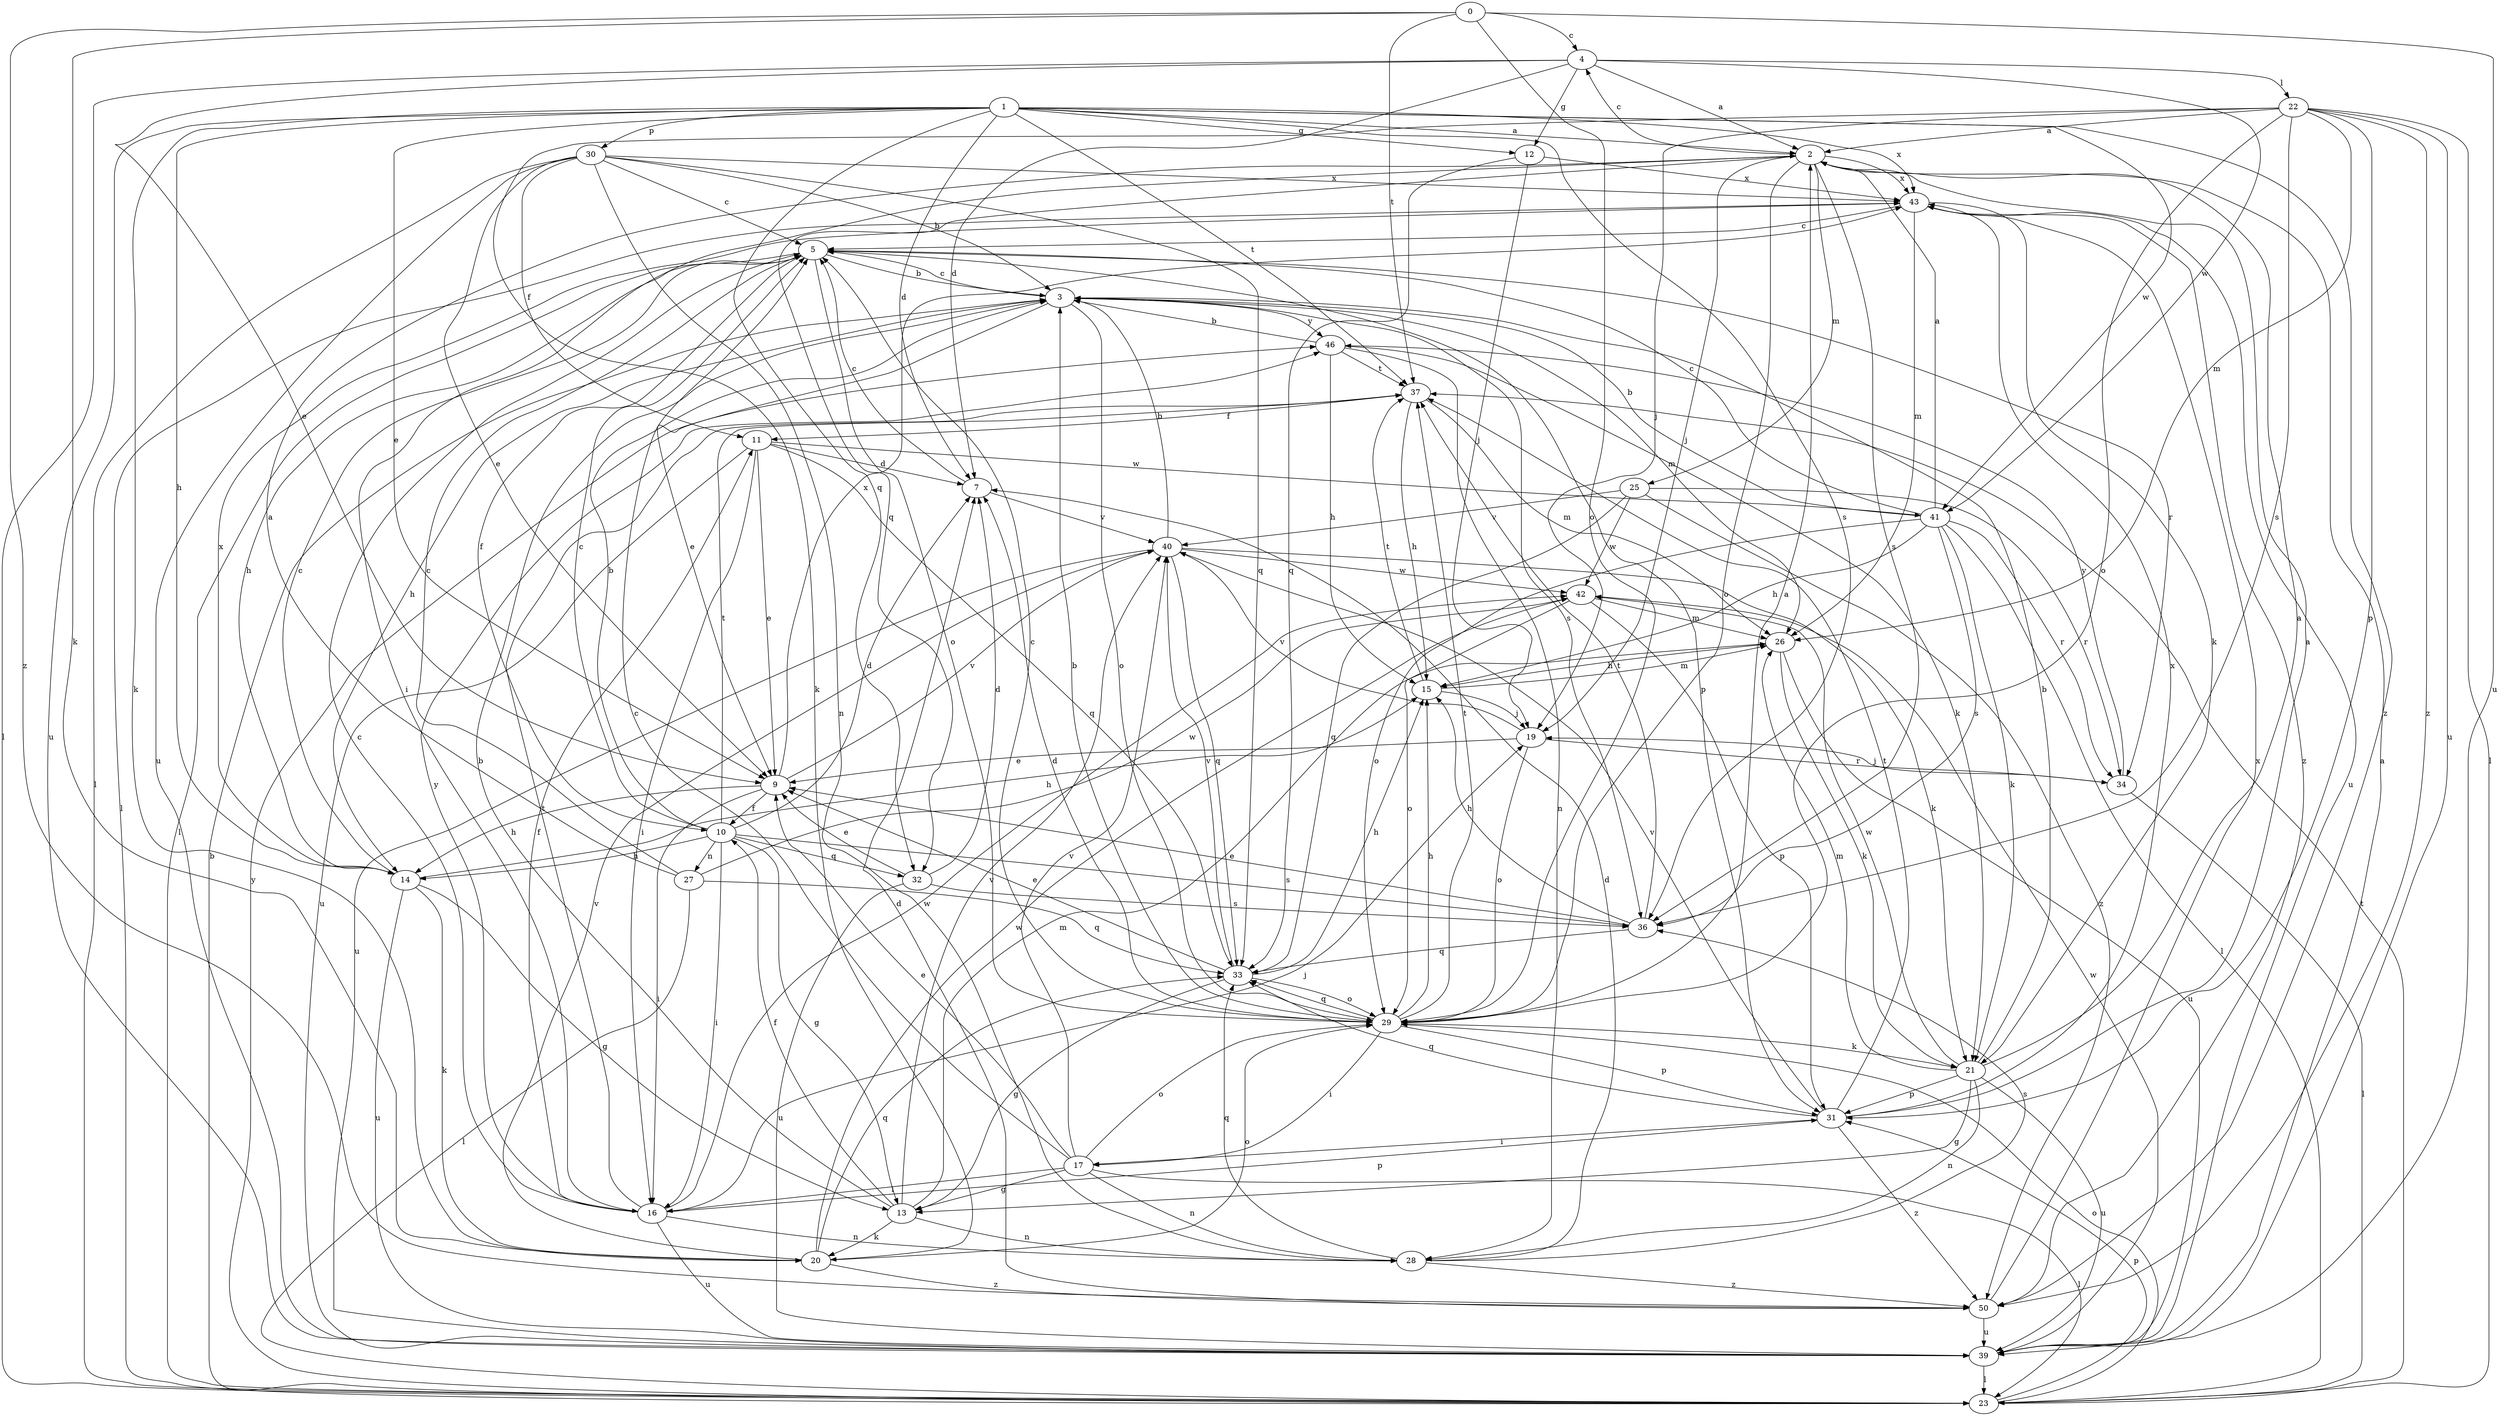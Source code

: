 strict digraph  {
0;
1;
2;
3;
4;
5;
7;
9;
10;
11;
12;
13;
14;
15;
16;
17;
19;
20;
21;
22;
23;
25;
26;
27;
28;
29;
30;
31;
32;
33;
34;
36;
37;
39;
40;
41;
42;
43;
46;
50;
0 -> 4  [label=c];
0 -> 20  [label=k];
0 -> 29  [label=o];
0 -> 37  [label=t];
0 -> 39  [label=u];
0 -> 50  [label=z];
1 -> 2  [label=a];
1 -> 7  [label=d];
1 -> 9  [label=e];
1 -> 12  [label=g];
1 -> 14  [label=h];
1 -> 20  [label=k];
1 -> 30  [label=p];
1 -> 32  [label=q];
1 -> 36  [label=s];
1 -> 37  [label=t];
1 -> 39  [label=u];
1 -> 41  [label=w];
1 -> 43  [label=x];
1 -> 50  [label=z];
2 -> 4  [label=c];
2 -> 16  [label=i];
2 -> 19  [label=j];
2 -> 25  [label=m];
2 -> 29  [label=o];
2 -> 32  [label=q];
2 -> 36  [label=s];
2 -> 43  [label=x];
3 -> 5  [label=c];
3 -> 9  [label=e];
3 -> 14  [label=h];
3 -> 26  [label=m];
3 -> 29  [label=o];
3 -> 36  [label=s];
3 -> 46  [label=y];
4 -> 2  [label=a];
4 -> 7  [label=d];
4 -> 9  [label=e];
4 -> 12  [label=g];
4 -> 22  [label=l];
4 -> 23  [label=l];
4 -> 41  [label=w];
5 -> 3  [label=b];
5 -> 10  [label=f];
5 -> 14  [label=h];
5 -> 23  [label=l];
5 -> 29  [label=o];
5 -> 31  [label=p];
5 -> 34  [label=r];
7 -> 5  [label=c];
7 -> 40  [label=v];
9 -> 10  [label=f];
9 -> 14  [label=h];
9 -> 16  [label=i];
9 -> 40  [label=v];
9 -> 43  [label=x];
10 -> 3  [label=b];
10 -> 5  [label=c];
10 -> 7  [label=d];
10 -> 13  [label=g];
10 -> 14  [label=h];
10 -> 16  [label=i];
10 -> 27  [label=n];
10 -> 32  [label=q];
10 -> 36  [label=s];
10 -> 37  [label=t];
11 -> 7  [label=d];
11 -> 9  [label=e];
11 -> 16  [label=i];
11 -> 33  [label=q];
11 -> 39  [label=u];
11 -> 41  [label=w];
12 -> 19  [label=j];
12 -> 33  [label=q];
12 -> 43  [label=x];
13 -> 3  [label=b];
13 -> 10  [label=f];
13 -> 20  [label=k];
13 -> 26  [label=m];
13 -> 28  [label=n];
13 -> 40  [label=v];
14 -> 5  [label=c];
14 -> 13  [label=g];
14 -> 15  [label=h];
14 -> 20  [label=k];
14 -> 39  [label=u];
14 -> 43  [label=x];
15 -> 19  [label=j];
15 -> 26  [label=m];
15 -> 37  [label=t];
16 -> 5  [label=c];
16 -> 11  [label=f];
16 -> 19  [label=j];
16 -> 28  [label=n];
16 -> 31  [label=p];
16 -> 37  [label=t];
16 -> 39  [label=u];
16 -> 42  [label=w];
16 -> 46  [label=y];
17 -> 5  [label=c];
17 -> 9  [label=e];
17 -> 13  [label=g];
17 -> 16  [label=i];
17 -> 23  [label=l];
17 -> 28  [label=n];
17 -> 29  [label=o];
17 -> 40  [label=v];
19 -> 9  [label=e];
19 -> 29  [label=o];
19 -> 34  [label=r];
19 -> 40  [label=v];
20 -> 29  [label=o];
20 -> 33  [label=q];
20 -> 40  [label=v];
20 -> 42  [label=w];
20 -> 50  [label=z];
21 -> 2  [label=a];
21 -> 3  [label=b];
21 -> 13  [label=g];
21 -> 26  [label=m];
21 -> 28  [label=n];
21 -> 31  [label=p];
21 -> 39  [label=u];
21 -> 42  [label=w];
22 -> 2  [label=a];
22 -> 19  [label=j];
22 -> 20  [label=k];
22 -> 23  [label=l];
22 -> 26  [label=m];
22 -> 29  [label=o];
22 -> 31  [label=p];
22 -> 36  [label=s];
22 -> 39  [label=u];
22 -> 50  [label=z];
23 -> 3  [label=b];
23 -> 29  [label=o];
23 -> 31  [label=p];
23 -> 37  [label=t];
23 -> 46  [label=y];
25 -> 33  [label=q];
25 -> 34  [label=r];
25 -> 40  [label=v];
25 -> 42  [label=w];
25 -> 50  [label=z];
26 -> 15  [label=h];
26 -> 21  [label=k];
26 -> 39  [label=u];
27 -> 2  [label=a];
27 -> 5  [label=c];
27 -> 23  [label=l];
27 -> 33  [label=q];
27 -> 42  [label=w];
28 -> 7  [label=d];
28 -> 33  [label=q];
28 -> 36  [label=s];
28 -> 50  [label=z];
29 -> 2  [label=a];
29 -> 3  [label=b];
29 -> 5  [label=c];
29 -> 7  [label=d];
29 -> 15  [label=h];
29 -> 17  [label=i];
29 -> 21  [label=k];
29 -> 31  [label=p];
29 -> 33  [label=q];
29 -> 37  [label=t];
30 -> 3  [label=b];
30 -> 5  [label=c];
30 -> 9  [label=e];
30 -> 11  [label=f];
30 -> 23  [label=l];
30 -> 28  [label=n];
30 -> 33  [label=q];
30 -> 39  [label=u];
30 -> 43  [label=x];
31 -> 2  [label=a];
31 -> 17  [label=i];
31 -> 33  [label=q];
31 -> 37  [label=t];
31 -> 40  [label=v];
31 -> 43  [label=x];
31 -> 50  [label=z];
32 -> 7  [label=d];
32 -> 9  [label=e];
32 -> 36  [label=s];
32 -> 39  [label=u];
33 -> 9  [label=e];
33 -> 13  [label=g];
33 -> 15  [label=h];
33 -> 29  [label=o];
33 -> 40  [label=v];
34 -> 19  [label=j];
34 -> 23  [label=l];
34 -> 46  [label=y];
36 -> 9  [label=e];
36 -> 15  [label=h];
36 -> 33  [label=q];
36 -> 37  [label=t];
37 -> 11  [label=f];
37 -> 15  [label=h];
37 -> 26  [label=m];
39 -> 2  [label=a];
39 -> 23  [label=l];
39 -> 42  [label=w];
40 -> 3  [label=b];
40 -> 21  [label=k];
40 -> 33  [label=q];
40 -> 39  [label=u];
40 -> 42  [label=w];
41 -> 2  [label=a];
41 -> 3  [label=b];
41 -> 5  [label=c];
41 -> 15  [label=h];
41 -> 21  [label=k];
41 -> 23  [label=l];
41 -> 29  [label=o];
41 -> 34  [label=r];
41 -> 36  [label=s];
42 -> 26  [label=m];
42 -> 29  [label=o];
42 -> 31  [label=p];
43 -> 5  [label=c];
43 -> 21  [label=k];
43 -> 23  [label=l];
43 -> 26  [label=m];
43 -> 39  [label=u];
43 -> 50  [label=z];
46 -> 3  [label=b];
46 -> 15  [label=h];
46 -> 21  [label=k];
46 -> 28  [label=n];
46 -> 37  [label=t];
50 -> 7  [label=d];
50 -> 39  [label=u];
50 -> 43  [label=x];
}
